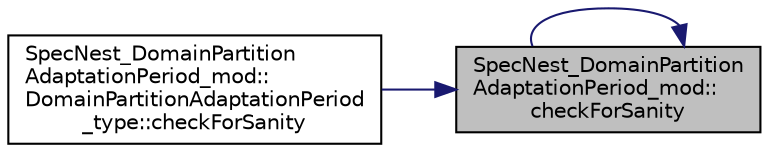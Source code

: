 digraph "SpecNest_DomainPartitionAdaptationPeriod_mod::checkForSanity"
{
 // LATEX_PDF_SIZE
  edge [fontname="Helvetica",fontsize="10",labelfontname="Helvetica",labelfontsize="10"];
  node [fontname="Helvetica",fontsize="10",shape=record];
  rankdir="RL";
  Node1 [label="SpecNest_DomainPartition\lAdaptationPeriod_mod::\lcheckForSanity",height=0.2,width=0.4,color="black", fillcolor="grey75", style="filled", fontcolor="black",tooltip=" "];
  Node1 -> Node2 [dir="back",color="midnightblue",fontsize="10",style="solid",fontname="Helvetica"];
  Node2 [label="SpecNest_DomainPartition\lAdaptationPeriod_mod::\lDomainPartitionAdaptationPeriod\l_type::checkForSanity",height=0.2,width=0.4,color="black", fillcolor="white", style="filled",URL="$structSpecNest__DomainPartitionAdaptationPeriod__mod_1_1DomainPartitionAdaptationPeriod__type.html#a9adcbb4df3bb53f21f265553f40bff92",tooltip=" "];
  Node1 -> Node1 [dir="back",color="midnightblue",fontsize="10",style="solid",fontname="Helvetica"];
}
